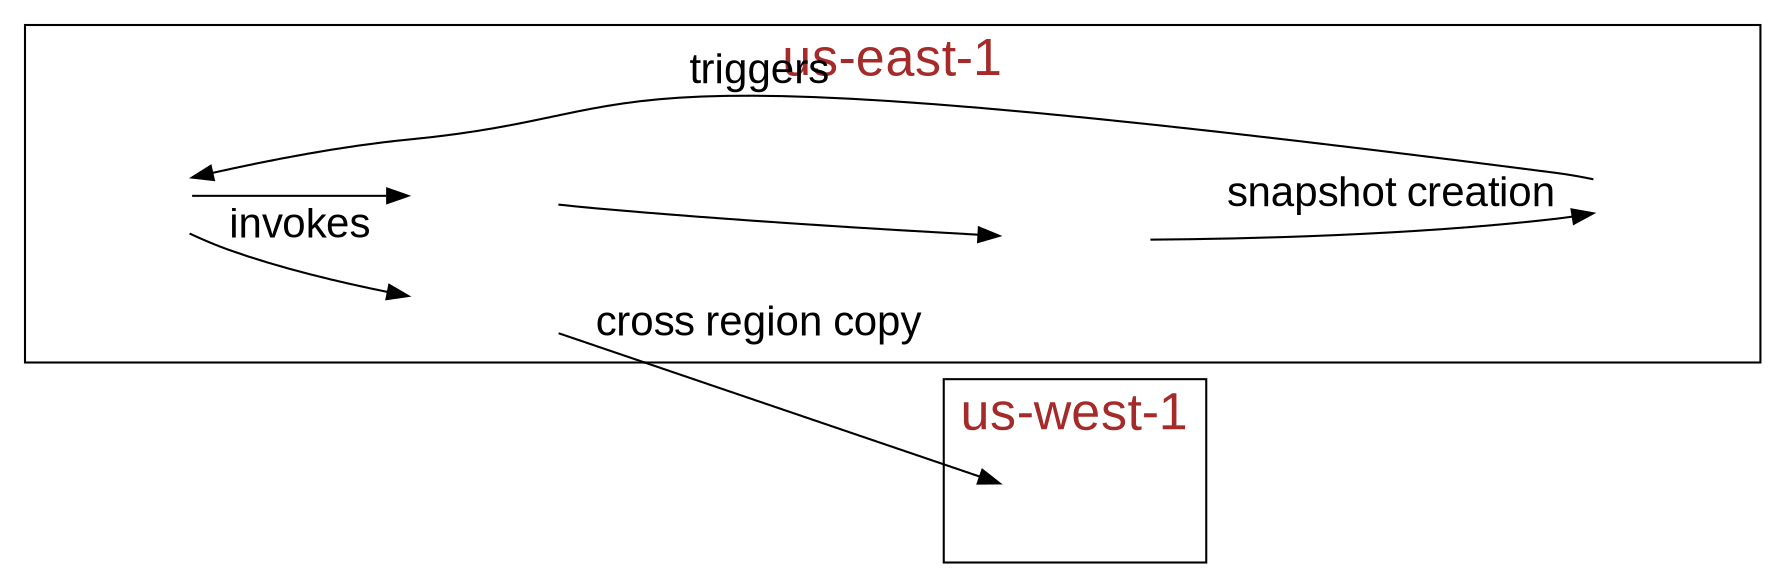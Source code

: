 digraph G {
	rankdir = LR
	graph[fontname=Arial, fontcolor=brown, fontsize=25]
	edge[fontname=Arial, fontsize=20]
	node[shape=none,width=1]

    a -> d
    d -> b
    b -> c [label="snapshot creation"]

    c -> a [label="triggers"]

    a -> f [label = "invokes"]
    f -> g [label="cross region copy"]

	subgraph cluster_20 {
        a[image="cloudwatch.png",label=""]
        b[image="ebs.png",label=""]
        c[image="s3-bucket.png",label=""]
        d[image="aws-lamdba.png",label=""]
        f[image="aws-lamdba.png",label=""]
        label = "us-east-1"
    }

	subgraph cluster_30 {
        g[image="s3-bucket.png",label=""]
        label = "us-west-1"
    }


}
